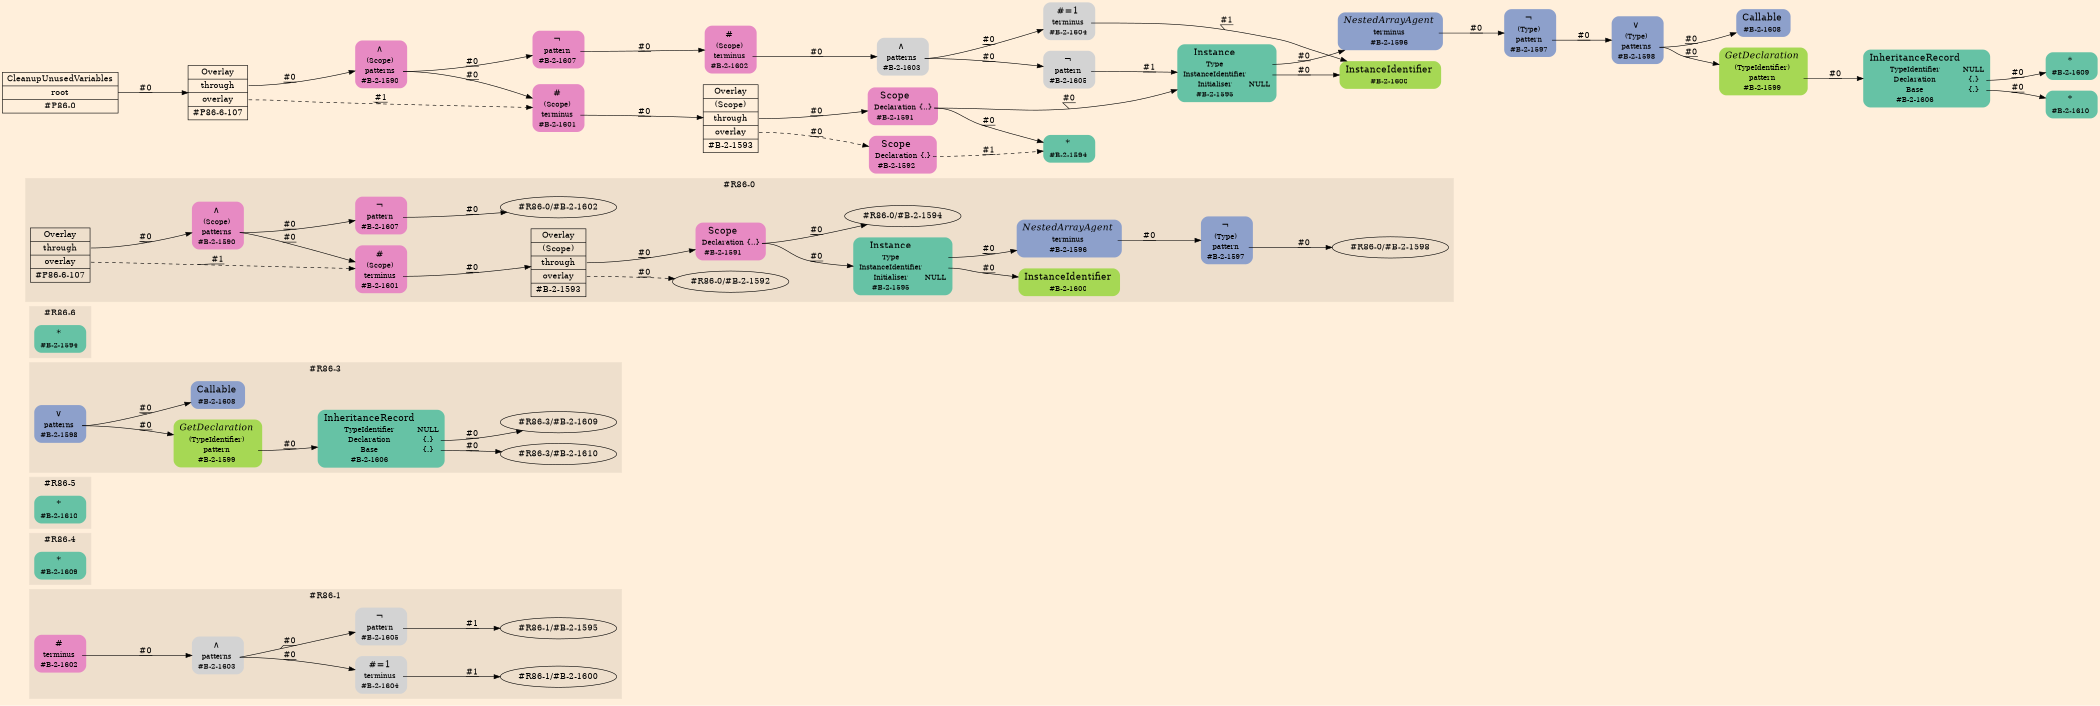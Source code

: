 digraph Inferno {
graph [
rankdir = "LR"
ranksep = 1.0
size = "14,20"
bgcolor = antiquewhite1
color = black
fontcolor = black
];
node [
];
subgraph "cluster#R86-2" {
label = "#R86-2"
style = "filled"
color = antiquewhite2
}
subgraph "cluster#R86-1" {
label = "#R86-1"
style = "filled"
color = antiquewhite2
"#R86-1/#B-2-1604" [
shape = "plaintext"
label = <<TABLE BORDER="0" CELLBORDER="0" CELLSPACING="0">
 <TR>
  <TD><FONT POINT-SIZE="16.0">#=1</FONT></TD>
  <TD></TD>
 </TR>
 <TR>
  <TD>terminus</TD>
  <TD PORT="port0"></TD>
 </TR>
 <TR>
  <TD>#B-2-1604</TD>
  <TD PORT="port1"></TD>
 </TR>
</TABLE>>
style = "rounded,filled"
fontsize = "12"
];
"#R86-1/#B-2-1605" [
shape = "plaintext"
label = <<TABLE BORDER="0" CELLBORDER="0" CELLSPACING="0">
 <TR>
  <TD><FONT POINT-SIZE="16.0">¬</FONT></TD>
  <TD></TD>
 </TR>
 <TR>
  <TD>pattern</TD>
  <TD PORT="port0"></TD>
 </TR>
 <TR>
  <TD>#B-2-1605</TD>
  <TD PORT="port1"></TD>
 </TR>
</TABLE>>
style = "rounded,filled"
fontsize = "12"
];
"#R86-1/#B-2-1602" [
shape = "plaintext"
fillcolor = "/set28/4"
label = <<TABLE BORDER="0" CELLBORDER="0" CELLSPACING="0">
 <TR>
  <TD><FONT POINT-SIZE="16.0">#</FONT></TD>
  <TD></TD>
 </TR>
 <TR>
  <TD>terminus</TD>
  <TD PORT="port0"></TD>
 </TR>
 <TR>
  <TD>#B-2-1602</TD>
  <TD PORT="port1"></TD>
 </TR>
</TABLE>>
style = "rounded,filled"
fontsize = "12"
];
"#R86-1/#B-2-1603" [
shape = "plaintext"
label = <<TABLE BORDER="0" CELLBORDER="0" CELLSPACING="0">
 <TR>
  <TD><FONT POINT-SIZE="16.0">∧</FONT></TD>
  <TD></TD>
 </TR>
 <TR>
  <TD>patterns</TD>
  <TD PORT="port0"></TD>
 </TR>
 <TR>
  <TD>#B-2-1603</TD>
  <TD PORT="port1"></TD>
 </TR>
</TABLE>>
style = "rounded,filled"
fontsize = "12"
];
"#R86-1/#B-2-1604":port0 -> "#R86-1/#B-2-1600" [style="solid"
label = "#1"
decorate = true
color = black
fontcolor = black
];
"#R86-1/#B-2-1605":port0 -> "#R86-1/#B-2-1595" [style="solid"
label = "#1"
decorate = true
color = black
fontcolor = black
];
"#R86-1/#B-2-1602":port0 -> "#R86-1/#B-2-1603" [style="solid"
label = "#0"
decorate = true
color = black
fontcolor = black
];
"#R86-1/#B-2-1603":port0 -> "#R86-1/#B-2-1604" [style="solid"
label = "#0"
decorate = true
color = black
fontcolor = black
];
"#R86-1/#B-2-1603":port0 -> "#R86-1/#B-2-1605" [style="solid"
label = "#0"
decorate = true
color = black
fontcolor = black
];
}
subgraph "cluster#R86-4" {
label = "#R86-4"
style = "filled"
color = antiquewhite2
"#R86-4/#B-2-1609" [
shape = "plaintext"
fillcolor = "/set28/1"
label = <<TABLE BORDER="0" CELLBORDER="0" CELLSPACING="0">
 <TR>
  <TD><FONT POINT-SIZE="16.0">*</FONT></TD>
  <TD></TD>
 </TR>
 <TR>
  <TD>#B-2-1609</TD>
  <TD PORT="port0"></TD>
 </TR>
</TABLE>>
style = "rounded,filled"
fontsize = "12"
];
}
subgraph "cluster#R86-5" {
label = "#R86-5"
style = "filled"
color = antiquewhite2
"#R86-5/#B-2-1610" [
shape = "plaintext"
fillcolor = "/set28/1"
label = <<TABLE BORDER="0" CELLBORDER="0" CELLSPACING="0">
 <TR>
  <TD><FONT POINT-SIZE="16.0">*</FONT></TD>
  <TD></TD>
 </TR>
 <TR>
  <TD>#B-2-1610</TD>
  <TD PORT="port0"></TD>
 </TR>
</TABLE>>
style = "rounded,filled"
fontsize = "12"
];
}
subgraph "cluster#R86-3" {
label = "#R86-3"
style = "filled"
color = antiquewhite2
"#R86-3/#B-2-1606" [
shape = "plaintext"
fillcolor = "/set28/1"
label = <<TABLE BORDER="0" CELLBORDER="0" CELLSPACING="0">
 <TR>
  <TD><FONT POINT-SIZE="16.0">InheritanceRecord</FONT></TD>
  <TD></TD>
 </TR>
 <TR>
  <TD>TypeIdentifier</TD>
  <TD PORT="port0">NULL</TD>
 </TR>
 <TR>
  <TD>Declaration</TD>
  <TD PORT="port1">{.}</TD>
 </TR>
 <TR>
  <TD>Base</TD>
  <TD PORT="port2">{.}</TD>
 </TR>
 <TR>
  <TD>#B-2-1606</TD>
  <TD PORT="port3"></TD>
 </TR>
</TABLE>>
style = "rounded,filled"
fontsize = "12"
];
"#R86-3/#B-2-1599" [
shape = "plaintext"
fillcolor = "/set28/5"
label = <<TABLE BORDER="0" CELLBORDER="0" CELLSPACING="0">
 <TR>
  <TD><FONT POINT-SIZE="16.0"><I>GetDeclaration</I></FONT></TD>
  <TD></TD>
 </TR>
 <TR>
  <TD>(TypeIdentifier)</TD>
  <TD PORT="port0"></TD>
 </TR>
 <TR>
  <TD>pattern</TD>
  <TD PORT="port1"></TD>
 </TR>
 <TR>
  <TD>#B-2-1599</TD>
  <TD PORT="port2"></TD>
 </TR>
</TABLE>>
style = "rounded,filled"
fontsize = "12"
];
"#R86-3/#B-2-1598" [
shape = "plaintext"
fillcolor = "/set28/3"
label = <<TABLE BORDER="0" CELLBORDER="0" CELLSPACING="0">
 <TR>
  <TD><FONT POINT-SIZE="16.0">∨</FONT></TD>
  <TD></TD>
 </TR>
 <TR>
  <TD>patterns</TD>
  <TD PORT="port0"></TD>
 </TR>
 <TR>
  <TD>#B-2-1598</TD>
  <TD PORT="port1"></TD>
 </TR>
</TABLE>>
style = "rounded,filled"
fontsize = "12"
];
"#R86-3/#B-2-1608" [
shape = "plaintext"
fillcolor = "/set28/3"
label = <<TABLE BORDER="0" CELLBORDER="0" CELLSPACING="0">
 <TR>
  <TD><FONT POINT-SIZE="16.0">Callable</FONT></TD>
  <TD></TD>
 </TR>
 <TR>
  <TD>#B-2-1608</TD>
  <TD PORT="port0"></TD>
 </TR>
</TABLE>>
style = "rounded,filled"
fontsize = "12"
];
"#R86-3/#B-2-1606":port1 -> "#R86-3/#B-2-1609" [style="solid"
label = "#0"
decorate = true
color = black
fontcolor = black
];
"#R86-3/#B-2-1606":port2 -> "#R86-3/#B-2-1610" [style="solid"
label = "#0"
decorate = true
color = black
fontcolor = black
];
"#R86-3/#B-2-1599":port1 -> "#R86-3/#B-2-1606" [style="solid"
label = "#0"
decorate = true
color = black
fontcolor = black
];
"#R86-3/#B-2-1598":port0 -> "#R86-3/#B-2-1608" [style="solid"
label = "#0"
decorate = true
color = black
fontcolor = black
];
"#R86-3/#B-2-1598":port0 -> "#R86-3/#B-2-1599" [style="solid"
label = "#0"
decorate = true
color = black
fontcolor = black
];
}
subgraph "cluster#R86-6" {
label = "#R86-6"
style = "filled"
color = antiquewhite2
"#R86-6/#B-2-1594" [
shape = "plaintext"
fillcolor = "/set28/1"
label = <<TABLE BORDER="0" CELLBORDER="0" CELLSPACING="0">
 <TR>
  <TD><FONT POINT-SIZE="16.0">*</FONT></TD>
  <TD></TD>
 </TR>
 <TR>
  <TD>#B-2-1594</TD>
  <TD PORT="port0"></TD>
 </TR>
</TABLE>>
style = "rounded,filled"
fontsize = "12"
];
}
subgraph "cluster#R86-0" {
label = "#R86-0"
style = "filled"
color = antiquewhite2
"#R86-0/#B-2-1597" [
shape = "plaintext"
fillcolor = "/set28/3"
label = <<TABLE BORDER="0" CELLBORDER="0" CELLSPACING="0">
 <TR>
  <TD><FONT POINT-SIZE="16.0">¬</FONT></TD>
  <TD></TD>
 </TR>
 <TR>
  <TD>(Type)</TD>
  <TD PORT="port0"></TD>
 </TR>
 <TR>
  <TD>pattern</TD>
  <TD PORT="port1"></TD>
 </TR>
 <TR>
  <TD>#B-2-1597</TD>
  <TD PORT="port2"></TD>
 </TR>
</TABLE>>
style = "rounded,filled"
fontsize = "12"
];
"#R86-0/#B-2-1596" [
shape = "plaintext"
fillcolor = "/set28/3"
label = <<TABLE BORDER="0" CELLBORDER="0" CELLSPACING="0">
 <TR>
  <TD><FONT POINT-SIZE="16.0"><I>NestedArrayAgent</I></FONT></TD>
  <TD></TD>
 </TR>
 <TR>
  <TD>terminus</TD>
  <TD PORT="port0"></TD>
 </TR>
 <TR>
  <TD>#B-2-1596</TD>
  <TD PORT="port1"></TD>
 </TR>
</TABLE>>
style = "rounded,filled"
fontsize = "12"
];
"#R86-0/#P86-6-107" [
shape = "record"
fillcolor = antiquewhite2
label = "<fixed> Overlay | <port0> through | <port1> overlay | <port2> #P86-6-107"
style = "filled"
fontsize = "14"
color = black
fontcolor = black
];
"#R86-0/#B-2-1590" [
shape = "plaintext"
fillcolor = "/set28/4"
label = <<TABLE BORDER="0" CELLBORDER="0" CELLSPACING="0">
 <TR>
  <TD><FONT POINT-SIZE="16.0">∧</FONT></TD>
  <TD></TD>
 </TR>
 <TR>
  <TD>(Scope)</TD>
  <TD PORT="port0"></TD>
 </TR>
 <TR>
  <TD>patterns</TD>
  <TD PORT="port1"></TD>
 </TR>
 <TR>
  <TD>#B-2-1590</TD>
  <TD PORT="port2"></TD>
 </TR>
</TABLE>>
style = "rounded,filled"
fontsize = "12"
];
"#R86-0/#B-2-1601" [
shape = "plaintext"
fillcolor = "/set28/4"
label = <<TABLE BORDER="0" CELLBORDER="0" CELLSPACING="0">
 <TR>
  <TD><FONT POINT-SIZE="16.0">#</FONT></TD>
  <TD></TD>
 </TR>
 <TR>
  <TD>(Scope)</TD>
  <TD PORT="port0"></TD>
 </TR>
 <TR>
  <TD>terminus</TD>
  <TD PORT="port1"></TD>
 </TR>
 <TR>
  <TD>#B-2-1601</TD>
  <TD PORT="port2"></TD>
 </TR>
</TABLE>>
style = "rounded,filled"
fontsize = "12"
];
"#R86-0/#B-2-1600" [
shape = "plaintext"
fillcolor = "/set28/5"
label = <<TABLE BORDER="0" CELLBORDER="0" CELLSPACING="0">
 <TR>
  <TD><FONT POINT-SIZE="16.0">InstanceIdentifier</FONT></TD>
  <TD></TD>
 </TR>
 <TR>
  <TD>#B-2-1600</TD>
  <TD PORT="port0"></TD>
 </TR>
</TABLE>>
style = "rounded,filled"
fontsize = "12"
];
"#R86-0/#B-2-1593" [
shape = "record"
fillcolor = antiquewhite2
label = "<fixed> Overlay | <port0> (Scope) | <port1> through | <port2> overlay | <port3> #B-2-1593"
style = "filled"
fontsize = "14"
color = black
fontcolor = black
];
"#R86-0/#B-2-1591" [
shape = "plaintext"
fillcolor = "/set28/4"
label = <<TABLE BORDER="0" CELLBORDER="0" CELLSPACING="0">
 <TR>
  <TD><FONT POINT-SIZE="16.0">Scope</FONT></TD>
  <TD></TD>
 </TR>
 <TR>
  <TD>Declaration</TD>
  <TD PORT="port0">{..}</TD>
 </TR>
 <TR>
  <TD>#B-2-1591</TD>
  <TD PORT="port1"></TD>
 </TR>
</TABLE>>
style = "rounded,filled"
fontsize = "12"
];
"#R86-0/#B-2-1607" [
shape = "plaintext"
fillcolor = "/set28/4"
label = <<TABLE BORDER="0" CELLBORDER="0" CELLSPACING="0">
 <TR>
  <TD><FONT POINT-SIZE="16.0">¬</FONT></TD>
  <TD></TD>
 </TR>
 <TR>
  <TD>pattern</TD>
  <TD PORT="port0"></TD>
 </TR>
 <TR>
  <TD>#B-2-1607</TD>
  <TD PORT="port1"></TD>
 </TR>
</TABLE>>
style = "rounded,filled"
fontsize = "12"
];
"#R86-0/#B-2-1595" [
shape = "plaintext"
fillcolor = "/set28/1"
label = <<TABLE BORDER="0" CELLBORDER="0" CELLSPACING="0">
 <TR>
  <TD><FONT POINT-SIZE="16.0">Instance</FONT></TD>
  <TD></TD>
 </TR>
 <TR>
  <TD>Type</TD>
  <TD PORT="port0"></TD>
 </TR>
 <TR>
  <TD>InstanceIdentifier</TD>
  <TD PORT="port1"></TD>
 </TR>
 <TR>
  <TD>Initialiser</TD>
  <TD PORT="port2">NULL</TD>
 </TR>
 <TR>
  <TD>#B-2-1595</TD>
  <TD PORT="port3"></TD>
 </TR>
</TABLE>>
style = "rounded,filled"
fontsize = "12"
];
"#R86-0/#B-2-1597":port1 -> "#R86-0/#B-2-1598" [style="solid"
label = "#0"
decorate = true
color = black
fontcolor = black
];
"#R86-0/#B-2-1596":port0 -> "#R86-0/#B-2-1597" [style="solid"
label = "#0"
decorate = true
color = black
fontcolor = black
];
"#R86-0/#P86-6-107":port0 -> "#R86-0/#B-2-1590" [style="solid"
label = "#0"
decorate = true
color = black
fontcolor = black
];
"#R86-0/#P86-6-107":port1 -> "#R86-0/#B-2-1601" [style="dashed"
label = "#1"
decorate = true
color = black
fontcolor = black
];
"#R86-0/#B-2-1590":port1 -> "#R86-0/#B-2-1601" [style="solid"
label = "#0"
decorate = true
color = black
fontcolor = black
];
"#R86-0/#B-2-1590":port1 -> "#R86-0/#B-2-1607" [style="solid"
label = "#0"
decorate = true
color = black
fontcolor = black
];
"#R86-0/#B-2-1601":port1 -> "#R86-0/#B-2-1593" [style="solid"
label = "#0"
decorate = true
color = black
fontcolor = black
];
"#R86-0/#B-2-1593":port1 -> "#R86-0/#B-2-1591" [style="solid"
label = "#0"
decorate = true
color = black
fontcolor = black
];
"#R86-0/#B-2-1593":port2 -> "#R86-0/#B-2-1592" [style="dashed"
label = "#0"
decorate = true
color = black
fontcolor = black
];
"#R86-0/#B-2-1591":port0 -> "#R86-0/#B-2-1595" [style="solid"
label = "#0"
decorate = true
color = black
fontcolor = black
];
"#R86-0/#B-2-1591":port0 -> "#R86-0/#B-2-1594" [style="solid"
label = "#0"
decorate = true
color = black
fontcolor = black
];
"#R86-0/#B-2-1607":port0 -> "#R86-0/#B-2-1602" [style="solid"
label = "#0"
decorate = true
color = black
fontcolor = black
];
"#R86-0/#B-2-1595":port0 -> "#R86-0/#B-2-1596" [style="solid"
label = "#0"
decorate = true
color = black
fontcolor = black
];
"#R86-0/#B-2-1595":port1 -> "#R86-0/#B-2-1600" [style="solid"
label = "#0"
decorate = true
color = black
fontcolor = black
];
}
"CR#P86-0" [
shape = "record"
fillcolor = antiquewhite1
label = "<fixed> CleanupUnusedVariables | <port0> root | <port1> #P86-0"
style = "filled"
fontsize = "14"
color = black
fontcolor = black
];
"#P86-6-107" [
shape = "record"
fillcolor = antiquewhite1
label = "<fixed> Overlay | <port0> through | <port1> overlay | <port2> #P86-6-107"
style = "filled"
fontsize = "14"
color = black
fontcolor = black
];
"#B-2-1590" [
shape = "plaintext"
fillcolor = "/set28/4"
label = <<TABLE BORDER="0" CELLBORDER="0" CELLSPACING="0">
 <TR>
  <TD><FONT POINT-SIZE="16.0">∧</FONT></TD>
  <TD></TD>
 </TR>
 <TR>
  <TD>(Scope)</TD>
  <TD PORT="port0"></TD>
 </TR>
 <TR>
  <TD>patterns</TD>
  <TD PORT="port1"></TD>
 </TR>
 <TR>
  <TD>#B-2-1590</TD>
  <TD PORT="port2"></TD>
 </TR>
</TABLE>>
style = "rounded,filled"
fontsize = "12"
];
"#B-2-1601" [
shape = "plaintext"
fillcolor = "/set28/4"
label = <<TABLE BORDER="0" CELLBORDER="0" CELLSPACING="0">
 <TR>
  <TD><FONT POINT-SIZE="16.0">#</FONT></TD>
  <TD></TD>
 </TR>
 <TR>
  <TD>(Scope)</TD>
  <TD PORT="port0"></TD>
 </TR>
 <TR>
  <TD>terminus</TD>
  <TD PORT="port1"></TD>
 </TR>
 <TR>
  <TD>#B-2-1601</TD>
  <TD PORT="port2"></TD>
 </TR>
</TABLE>>
style = "rounded,filled"
fontsize = "12"
];
"#B-2-1593" [
shape = "record"
fillcolor = antiquewhite1
label = "<fixed> Overlay | <port0> (Scope) | <port1> through | <port2> overlay | <port3> #B-2-1593"
style = "filled"
fontsize = "14"
color = black
fontcolor = black
];
"#B-2-1591" [
shape = "plaintext"
fillcolor = "/set28/4"
label = <<TABLE BORDER="0" CELLBORDER="0" CELLSPACING="0">
 <TR>
  <TD><FONT POINT-SIZE="16.0">Scope</FONT></TD>
  <TD></TD>
 </TR>
 <TR>
  <TD>Declaration</TD>
  <TD PORT="port0">{..}</TD>
 </TR>
 <TR>
  <TD>#B-2-1591</TD>
  <TD PORT="port1"></TD>
 </TR>
</TABLE>>
style = "rounded,filled"
fontsize = "12"
];
"#B-2-1595" [
shape = "plaintext"
fillcolor = "/set28/1"
label = <<TABLE BORDER="0" CELLBORDER="0" CELLSPACING="0">
 <TR>
  <TD><FONT POINT-SIZE="16.0">Instance</FONT></TD>
  <TD></TD>
 </TR>
 <TR>
  <TD>Type</TD>
  <TD PORT="port0"></TD>
 </TR>
 <TR>
  <TD>InstanceIdentifier</TD>
  <TD PORT="port1"></TD>
 </TR>
 <TR>
  <TD>Initialiser</TD>
  <TD PORT="port2">NULL</TD>
 </TR>
 <TR>
  <TD>#B-2-1595</TD>
  <TD PORT="port3"></TD>
 </TR>
</TABLE>>
style = "rounded,filled"
fontsize = "12"
];
"#B-2-1596" [
shape = "plaintext"
fillcolor = "/set28/3"
label = <<TABLE BORDER="0" CELLBORDER="0" CELLSPACING="0">
 <TR>
  <TD><FONT POINT-SIZE="16.0"><I>NestedArrayAgent</I></FONT></TD>
  <TD></TD>
 </TR>
 <TR>
  <TD>terminus</TD>
  <TD PORT="port0"></TD>
 </TR>
 <TR>
  <TD>#B-2-1596</TD>
  <TD PORT="port1"></TD>
 </TR>
</TABLE>>
style = "rounded,filled"
fontsize = "12"
];
"#B-2-1597" [
shape = "plaintext"
fillcolor = "/set28/3"
label = <<TABLE BORDER="0" CELLBORDER="0" CELLSPACING="0">
 <TR>
  <TD><FONT POINT-SIZE="16.0">¬</FONT></TD>
  <TD></TD>
 </TR>
 <TR>
  <TD>(Type)</TD>
  <TD PORT="port0"></TD>
 </TR>
 <TR>
  <TD>pattern</TD>
  <TD PORT="port1"></TD>
 </TR>
 <TR>
  <TD>#B-2-1597</TD>
  <TD PORT="port2"></TD>
 </TR>
</TABLE>>
style = "rounded,filled"
fontsize = "12"
];
"#B-2-1598" [
shape = "plaintext"
fillcolor = "/set28/3"
label = <<TABLE BORDER="0" CELLBORDER="0" CELLSPACING="0">
 <TR>
  <TD><FONT POINT-SIZE="16.0">∨</FONT></TD>
  <TD></TD>
 </TR>
 <TR>
  <TD>(Type)</TD>
  <TD PORT="port0"></TD>
 </TR>
 <TR>
  <TD>patterns</TD>
  <TD PORT="port1"></TD>
 </TR>
 <TR>
  <TD>#B-2-1598</TD>
  <TD PORT="port2"></TD>
 </TR>
</TABLE>>
style = "rounded,filled"
fontsize = "12"
];
"#B-2-1608" [
shape = "plaintext"
fillcolor = "/set28/3"
label = <<TABLE BORDER="0" CELLBORDER="0" CELLSPACING="0">
 <TR>
  <TD><FONT POINT-SIZE="16.0">Callable</FONT></TD>
  <TD></TD>
 </TR>
 <TR>
  <TD>#B-2-1608</TD>
  <TD PORT="port0"></TD>
 </TR>
</TABLE>>
style = "rounded,filled"
fontsize = "12"
];
"#B-2-1599" [
shape = "plaintext"
fillcolor = "/set28/5"
label = <<TABLE BORDER="0" CELLBORDER="0" CELLSPACING="0">
 <TR>
  <TD><FONT POINT-SIZE="16.0"><I>GetDeclaration</I></FONT></TD>
  <TD></TD>
 </TR>
 <TR>
  <TD>(TypeIdentifier)</TD>
  <TD PORT="port0"></TD>
 </TR>
 <TR>
  <TD>pattern</TD>
  <TD PORT="port1"></TD>
 </TR>
 <TR>
  <TD>#B-2-1599</TD>
  <TD PORT="port2"></TD>
 </TR>
</TABLE>>
style = "rounded,filled"
fontsize = "12"
];
"#B-2-1606" [
shape = "plaintext"
fillcolor = "/set28/1"
label = <<TABLE BORDER="0" CELLBORDER="0" CELLSPACING="0">
 <TR>
  <TD><FONT POINT-SIZE="16.0">InheritanceRecord</FONT></TD>
  <TD></TD>
 </TR>
 <TR>
  <TD>TypeIdentifier</TD>
  <TD PORT="port0">NULL</TD>
 </TR>
 <TR>
  <TD>Declaration</TD>
  <TD PORT="port1">{.}</TD>
 </TR>
 <TR>
  <TD>Base</TD>
  <TD PORT="port2">{.}</TD>
 </TR>
 <TR>
  <TD>#B-2-1606</TD>
  <TD PORT="port3"></TD>
 </TR>
</TABLE>>
style = "rounded,filled"
fontsize = "12"
];
"#B-2-1609" [
shape = "plaintext"
fillcolor = "/set28/1"
label = <<TABLE BORDER="0" CELLBORDER="0" CELLSPACING="0">
 <TR>
  <TD><FONT POINT-SIZE="16.0">*</FONT></TD>
  <TD></TD>
 </TR>
 <TR>
  <TD>#B-2-1609</TD>
  <TD PORT="port0"></TD>
 </TR>
</TABLE>>
style = "rounded,filled"
fontsize = "12"
];
"#B-2-1610" [
shape = "plaintext"
fillcolor = "/set28/1"
label = <<TABLE BORDER="0" CELLBORDER="0" CELLSPACING="0">
 <TR>
  <TD><FONT POINT-SIZE="16.0">*</FONT></TD>
  <TD></TD>
 </TR>
 <TR>
  <TD>#B-2-1610</TD>
  <TD PORT="port0"></TD>
 </TR>
</TABLE>>
style = "rounded,filled"
fontsize = "12"
];
"#B-2-1600" [
shape = "plaintext"
fillcolor = "/set28/5"
label = <<TABLE BORDER="0" CELLBORDER="0" CELLSPACING="0">
 <TR>
  <TD><FONT POINT-SIZE="16.0">InstanceIdentifier</FONT></TD>
  <TD></TD>
 </TR>
 <TR>
  <TD>#B-2-1600</TD>
  <TD PORT="port0"></TD>
 </TR>
</TABLE>>
style = "rounded,filled"
fontsize = "12"
];
"#B-2-1594" [
shape = "plaintext"
fillcolor = "/set28/1"
label = <<TABLE BORDER="0" CELLBORDER="0" CELLSPACING="0">
 <TR>
  <TD><FONT POINT-SIZE="16.0">*</FONT></TD>
  <TD></TD>
 </TR>
 <TR>
  <TD>#B-2-1594</TD>
  <TD PORT="port0"></TD>
 </TR>
</TABLE>>
style = "rounded,filled"
fontsize = "12"
];
"#B-2-1592" [
shape = "plaintext"
fillcolor = "/set28/4"
label = <<TABLE BORDER="0" CELLBORDER="0" CELLSPACING="0">
 <TR>
  <TD><FONT POINT-SIZE="16.0">Scope</FONT></TD>
  <TD></TD>
 </TR>
 <TR>
  <TD>Declaration</TD>
  <TD PORT="port0">{.}</TD>
 </TR>
 <TR>
  <TD>#B-2-1592</TD>
  <TD PORT="port1"></TD>
 </TR>
</TABLE>>
style = "rounded,filled"
fontsize = "12"
];
"#B-2-1607" [
shape = "plaintext"
fillcolor = "/set28/4"
label = <<TABLE BORDER="0" CELLBORDER="0" CELLSPACING="0">
 <TR>
  <TD><FONT POINT-SIZE="16.0">¬</FONT></TD>
  <TD></TD>
 </TR>
 <TR>
  <TD>pattern</TD>
  <TD PORT="port0"></TD>
 </TR>
 <TR>
  <TD>#B-2-1607</TD>
  <TD PORT="port1"></TD>
 </TR>
</TABLE>>
style = "rounded,filled"
fontsize = "12"
];
"#B-2-1602" [
shape = "plaintext"
fillcolor = "/set28/4"
label = <<TABLE BORDER="0" CELLBORDER="0" CELLSPACING="0">
 <TR>
  <TD><FONT POINT-SIZE="16.0">#</FONT></TD>
  <TD></TD>
 </TR>
 <TR>
  <TD>(Scope)</TD>
  <TD PORT="port0"></TD>
 </TR>
 <TR>
  <TD>terminus</TD>
  <TD PORT="port1"></TD>
 </TR>
 <TR>
  <TD>#B-2-1602</TD>
  <TD PORT="port2"></TD>
 </TR>
</TABLE>>
style = "rounded,filled"
fontsize = "12"
];
"#B-2-1603" [
shape = "plaintext"
label = <<TABLE BORDER="0" CELLBORDER="0" CELLSPACING="0">
 <TR>
  <TD><FONT POINT-SIZE="16.0">∧</FONT></TD>
  <TD></TD>
 </TR>
 <TR>
  <TD>patterns</TD>
  <TD PORT="port0"></TD>
 </TR>
 <TR>
  <TD>#B-2-1603</TD>
  <TD PORT="port1"></TD>
 </TR>
</TABLE>>
style = "rounded,filled"
fontsize = "12"
];
"#B-2-1604" [
shape = "plaintext"
label = <<TABLE BORDER="0" CELLBORDER="0" CELLSPACING="0">
 <TR>
  <TD><FONT POINT-SIZE="16.0">#=1</FONT></TD>
  <TD></TD>
 </TR>
 <TR>
  <TD>terminus</TD>
  <TD PORT="port0"></TD>
 </TR>
 <TR>
  <TD>#B-2-1604</TD>
  <TD PORT="port1"></TD>
 </TR>
</TABLE>>
style = "rounded,filled"
fontsize = "12"
];
"#B-2-1605" [
shape = "plaintext"
label = <<TABLE BORDER="0" CELLBORDER="0" CELLSPACING="0">
 <TR>
  <TD><FONT POINT-SIZE="16.0">¬</FONT></TD>
  <TD></TD>
 </TR>
 <TR>
  <TD>pattern</TD>
  <TD PORT="port0"></TD>
 </TR>
 <TR>
  <TD>#B-2-1605</TD>
  <TD PORT="port1"></TD>
 </TR>
</TABLE>>
style = "rounded,filled"
fontsize = "12"
];
"CR#P86-0":port0 -> "#P86-6-107" [style="solid"
label = "#0"
decorate = true
color = black
fontcolor = black
];
"#P86-6-107":port0 -> "#B-2-1590" [style="solid"
label = "#0"
decorate = true
color = black
fontcolor = black
];
"#P86-6-107":port1 -> "#B-2-1601" [style="dashed"
label = "#1"
decorate = true
color = black
fontcolor = black
];
"#B-2-1590":port1 -> "#B-2-1601" [style="solid"
label = "#0"
decorate = true
color = black
fontcolor = black
];
"#B-2-1590":port1 -> "#B-2-1607" [style="solid"
label = "#0"
decorate = true
color = black
fontcolor = black
];
"#B-2-1601":port1 -> "#B-2-1593" [style="solid"
label = "#0"
decorate = true
color = black
fontcolor = black
];
"#B-2-1593":port1 -> "#B-2-1591" [style="solid"
label = "#0"
decorate = true
color = black
fontcolor = black
];
"#B-2-1593":port2 -> "#B-2-1592" [style="dashed"
label = "#0"
decorate = true
color = black
fontcolor = black
];
"#B-2-1591":port0 -> "#B-2-1595" [style="solid"
label = "#0"
decorate = true
color = black
fontcolor = black
];
"#B-2-1591":port0 -> "#B-2-1594" [style="solid"
label = "#0"
decorate = true
color = black
fontcolor = black
];
"#B-2-1595":port0 -> "#B-2-1596" [style="solid"
label = "#0"
decorate = true
color = black
fontcolor = black
];
"#B-2-1595":port1 -> "#B-2-1600" [style="solid"
label = "#0"
decorate = true
color = black
fontcolor = black
];
"#B-2-1596":port0 -> "#B-2-1597" [style="solid"
label = "#0"
decorate = true
color = black
fontcolor = black
];
"#B-2-1597":port1 -> "#B-2-1598" [style="solid"
label = "#0"
decorate = true
color = black
fontcolor = black
];
"#B-2-1598":port1 -> "#B-2-1608" [style="solid"
label = "#0"
decorate = true
color = black
fontcolor = black
];
"#B-2-1598":port1 -> "#B-2-1599" [style="solid"
label = "#0"
decorate = true
color = black
fontcolor = black
];
"#B-2-1599":port1 -> "#B-2-1606" [style="solid"
label = "#0"
decorate = true
color = black
fontcolor = black
];
"#B-2-1606":port1 -> "#B-2-1609" [style="solid"
label = "#0"
decorate = true
color = black
fontcolor = black
];
"#B-2-1606":port2 -> "#B-2-1610" [style="solid"
label = "#0"
decorate = true
color = black
fontcolor = black
];
"#B-2-1592":port0 -> "#B-2-1594" [style="dashed"
label = "#1"
decorate = true
color = black
fontcolor = black
];
"#B-2-1607":port0 -> "#B-2-1602" [style="solid"
label = "#0"
decorate = true
color = black
fontcolor = black
];
"#B-2-1602":port1 -> "#B-2-1603" [style="solid"
label = "#0"
decorate = true
color = black
fontcolor = black
];
"#B-2-1603":port0 -> "#B-2-1604" [style="solid"
label = "#0"
decorate = true
color = black
fontcolor = black
];
"#B-2-1603":port0 -> "#B-2-1605" [style="solid"
label = "#0"
decorate = true
color = black
fontcolor = black
];
"#B-2-1604":port0 -> "#B-2-1600" [style="solid"
label = "#1"
decorate = true
color = black
fontcolor = black
];
"#B-2-1605":port0 -> "#B-2-1595" [style="solid"
label = "#1"
decorate = true
color = black
fontcolor = black
];
}
